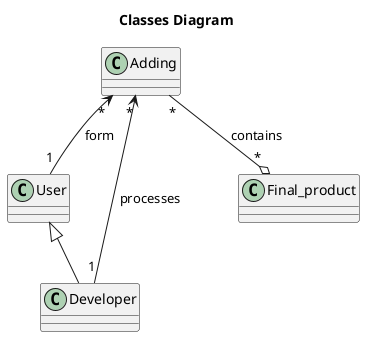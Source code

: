 @startuml
title Classes Diagram

Class User
Class Developer
Class Adding
Class Final_product

User <|-- Developer
User"1" -up-> "*"Adding : form
Developer"1" -up-> "*"Adding : processes
Adding"*" --o "*"Final_product : contains

@enduml
